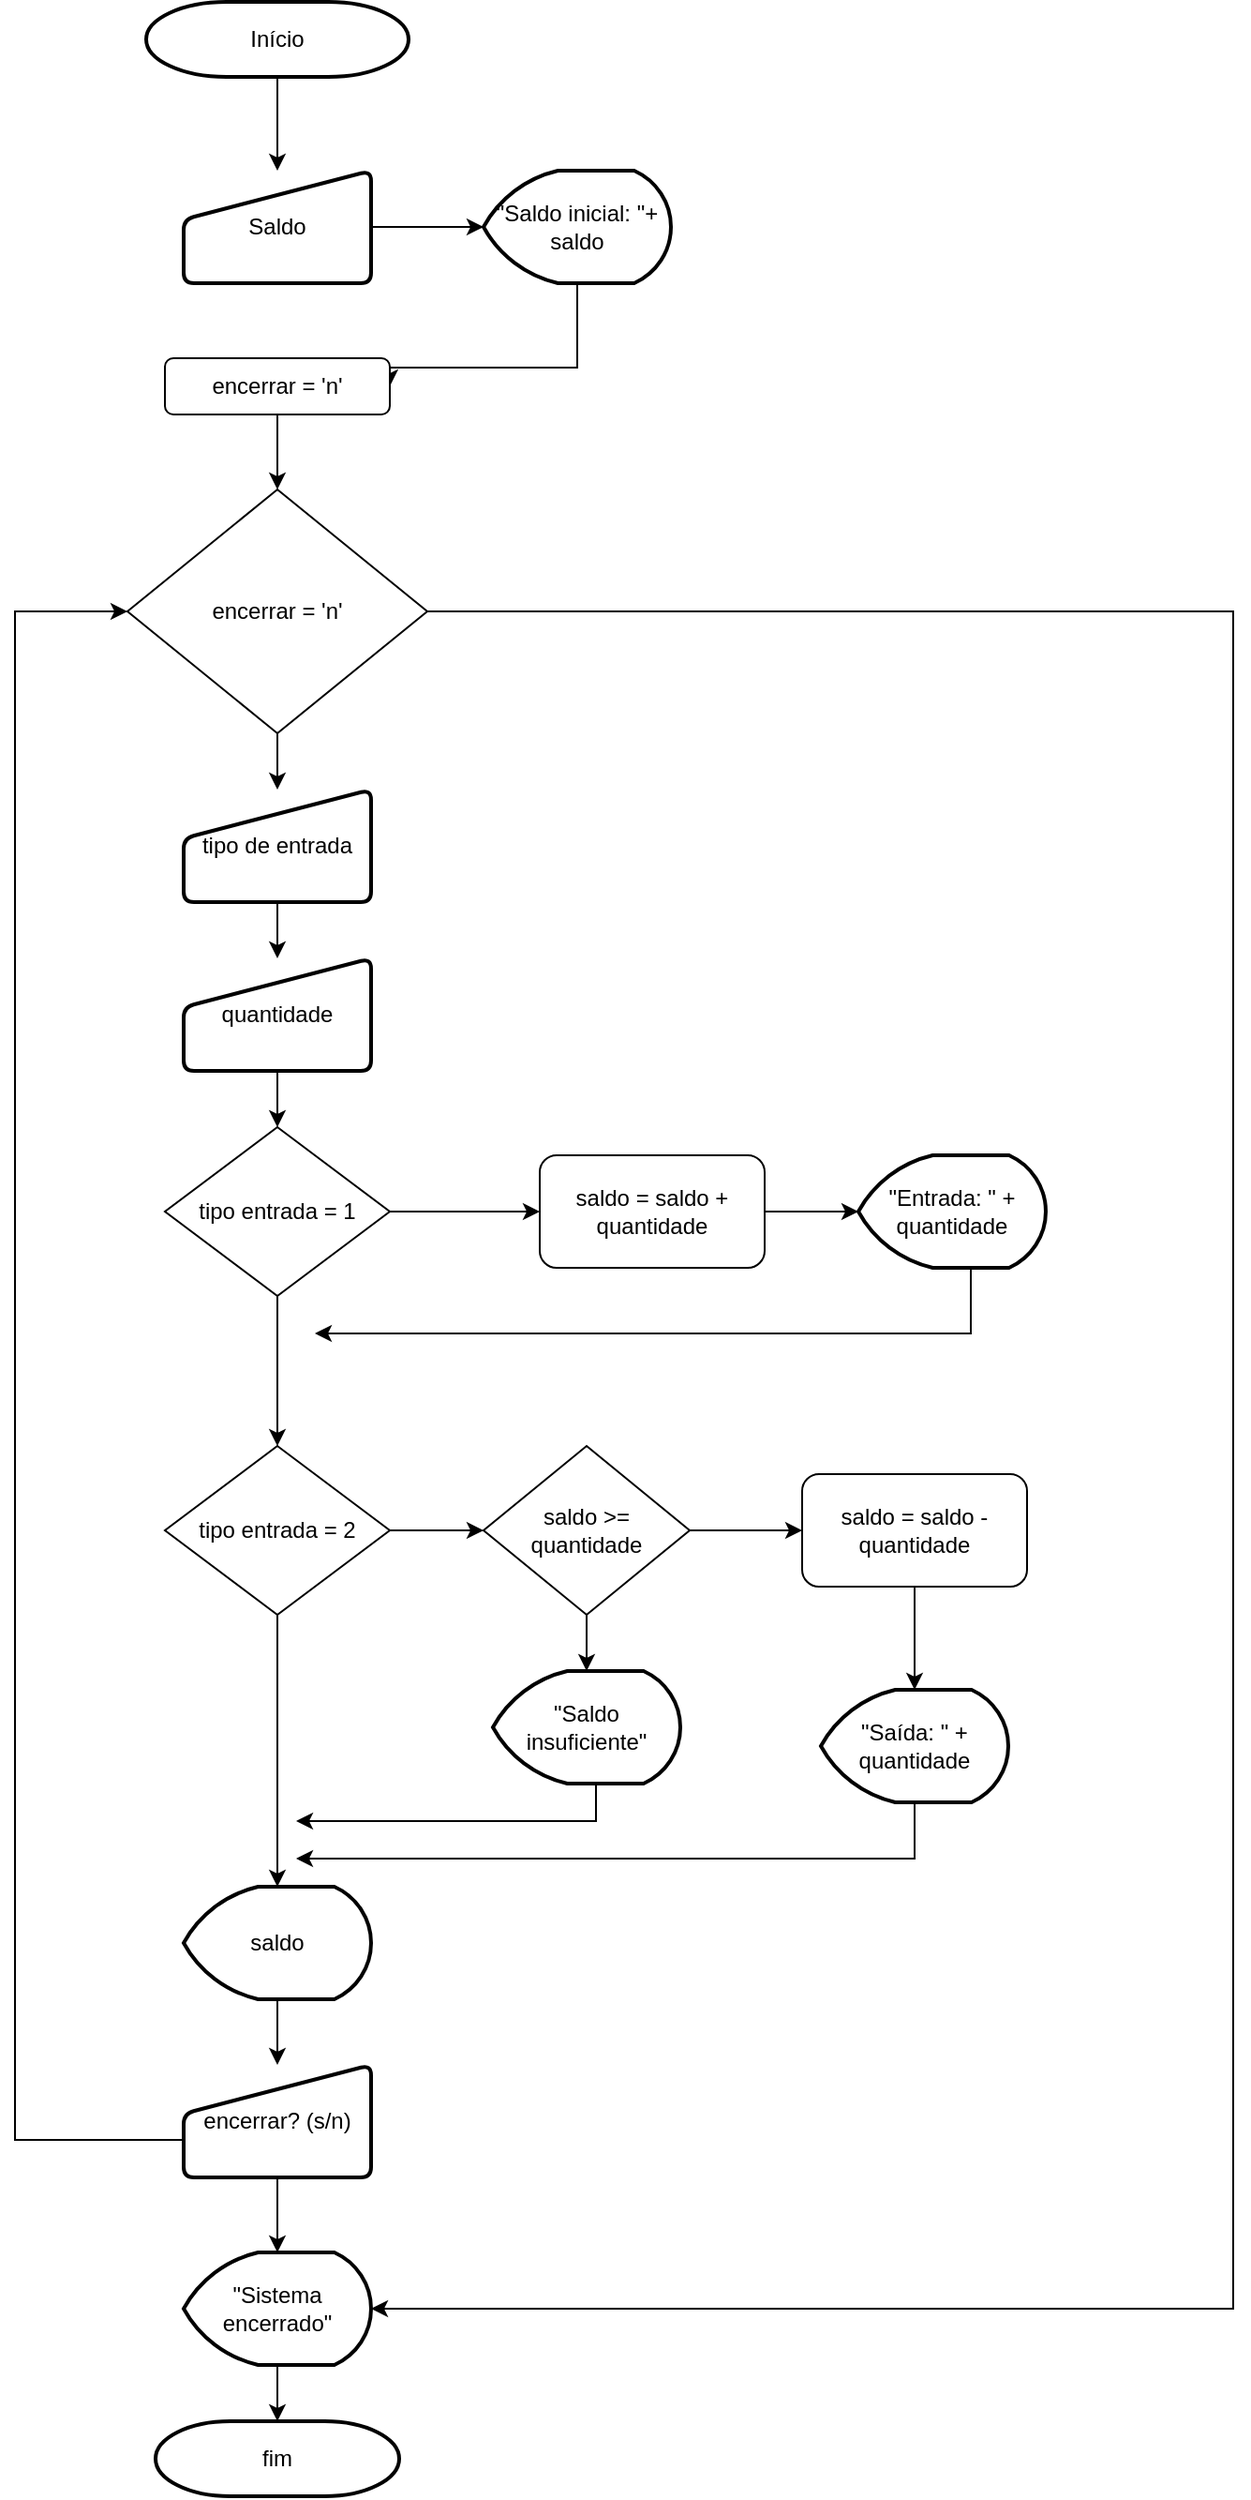 <mxfile version="21.3.2" type="github">
  <diagram name="Página-1" id="7t5JN-wnhK_07s-Gspm5">
    <mxGraphModel dx="874" dy="1653" grid="1" gridSize="10" guides="1" tooltips="1" connect="1" arrows="1" fold="1" page="1" pageScale="1" pageWidth="827" pageHeight="1169" math="0" shadow="0">
      <root>
        <mxCell id="0" />
        <mxCell id="1" parent="0" />
        <mxCell id="vxxOKBJzuR8NOpIP4-12-29" style="edgeStyle=orthogonalEdgeStyle;rounded=0;orthogonalLoop=1;jettySize=auto;html=1;" edge="1" parent="1" source="vxxOKBJzuR8NOpIP4-12-4" target="vxxOKBJzuR8NOpIP4-12-5">
          <mxGeometry relative="1" as="geometry" />
        </mxCell>
        <mxCell id="vxxOKBJzuR8NOpIP4-12-4" value="Início" style="strokeWidth=2;html=1;shape=mxgraph.flowchart.terminator;whiteSpace=wrap;" vertex="1" parent="1">
          <mxGeometry x="100" y="-450" width="140" height="40" as="geometry" />
        </mxCell>
        <mxCell id="vxxOKBJzuR8NOpIP4-12-30" style="edgeStyle=orthogonalEdgeStyle;rounded=0;orthogonalLoop=1;jettySize=auto;html=1;" edge="1" parent="1" source="vxxOKBJzuR8NOpIP4-12-5" target="vxxOKBJzuR8NOpIP4-12-6">
          <mxGeometry relative="1" as="geometry" />
        </mxCell>
        <mxCell id="vxxOKBJzuR8NOpIP4-12-5" value="Saldo" style="html=1;strokeWidth=2;shape=manualInput;whiteSpace=wrap;rounded=1;size=26;arcSize=11;" vertex="1" parent="1">
          <mxGeometry x="120" y="-360" width="100" height="60" as="geometry" />
        </mxCell>
        <mxCell id="vxxOKBJzuR8NOpIP4-12-31" style="edgeStyle=orthogonalEdgeStyle;rounded=0;orthogonalLoop=1;jettySize=auto;html=1;entryX=1;entryY=0.5;entryDx=0;entryDy=0;" edge="1" parent="1" source="vxxOKBJzuR8NOpIP4-12-6" target="vxxOKBJzuR8NOpIP4-12-7">
          <mxGeometry relative="1" as="geometry">
            <mxPoint x="330" y="-260" as="targetPoint" />
            <Array as="points">
              <mxPoint x="330" y="-255" />
            </Array>
          </mxGeometry>
        </mxCell>
        <mxCell id="vxxOKBJzuR8NOpIP4-12-6" value="&quot;Saldo inicial: &quot;+ saldo" style="strokeWidth=2;html=1;shape=mxgraph.flowchart.display;whiteSpace=wrap;" vertex="1" parent="1">
          <mxGeometry x="280" y="-360" width="100" height="60" as="geometry" />
        </mxCell>
        <mxCell id="vxxOKBJzuR8NOpIP4-12-32" style="edgeStyle=orthogonalEdgeStyle;rounded=0;orthogonalLoop=1;jettySize=auto;html=1;" edge="1" parent="1" source="vxxOKBJzuR8NOpIP4-12-7" target="vxxOKBJzuR8NOpIP4-12-8">
          <mxGeometry relative="1" as="geometry" />
        </mxCell>
        <mxCell id="vxxOKBJzuR8NOpIP4-12-7" value="encerrar = &#39;n&#39;" style="rounded=1;whiteSpace=wrap;html=1;" vertex="1" parent="1">
          <mxGeometry x="110" y="-260" width="120" height="30" as="geometry" />
        </mxCell>
        <mxCell id="vxxOKBJzuR8NOpIP4-12-33" style="edgeStyle=orthogonalEdgeStyle;rounded=0;orthogonalLoop=1;jettySize=auto;html=1;entryX=1;entryY=0.5;entryDx=0;entryDy=0;entryPerimeter=0;" edge="1" parent="1" source="vxxOKBJzuR8NOpIP4-12-8" target="vxxOKBJzuR8NOpIP4-12-25">
          <mxGeometry relative="1" as="geometry">
            <mxPoint x="670" y="870" as="targetPoint" />
            <Array as="points">
              <mxPoint x="680" y="-125" />
              <mxPoint x="680" y="780" />
            </Array>
          </mxGeometry>
        </mxCell>
        <mxCell id="vxxOKBJzuR8NOpIP4-12-35" style="edgeStyle=orthogonalEdgeStyle;rounded=0;orthogonalLoop=1;jettySize=auto;html=1;entryX=0.5;entryY=0;entryDx=0;entryDy=0;" edge="1" parent="1" source="vxxOKBJzuR8NOpIP4-12-8" target="vxxOKBJzuR8NOpIP4-12-10">
          <mxGeometry relative="1" as="geometry" />
        </mxCell>
        <mxCell id="vxxOKBJzuR8NOpIP4-12-8" value="encerrar = &#39;n&#39;" style="rhombus;whiteSpace=wrap;html=1;" vertex="1" parent="1">
          <mxGeometry x="90" y="-190" width="160" height="130" as="geometry" />
        </mxCell>
        <mxCell id="vxxOKBJzuR8NOpIP4-12-37" style="edgeStyle=orthogonalEdgeStyle;rounded=0;orthogonalLoop=1;jettySize=auto;html=1;" edge="1" parent="1" source="vxxOKBJzuR8NOpIP4-12-9" target="vxxOKBJzuR8NOpIP4-12-11">
          <mxGeometry relative="1" as="geometry" />
        </mxCell>
        <mxCell id="vxxOKBJzuR8NOpIP4-12-9" value="quantidade" style="html=1;strokeWidth=2;shape=manualInput;whiteSpace=wrap;rounded=1;size=26;arcSize=11;" vertex="1" parent="1">
          <mxGeometry x="120" y="60" width="100" height="60" as="geometry" />
        </mxCell>
        <mxCell id="vxxOKBJzuR8NOpIP4-12-36" style="edgeStyle=orthogonalEdgeStyle;rounded=0;orthogonalLoop=1;jettySize=auto;html=1;" edge="1" parent="1" source="vxxOKBJzuR8NOpIP4-12-10" target="vxxOKBJzuR8NOpIP4-12-9">
          <mxGeometry relative="1" as="geometry" />
        </mxCell>
        <mxCell id="vxxOKBJzuR8NOpIP4-12-10" value="tipo de entrada" style="html=1;strokeWidth=2;shape=manualInput;whiteSpace=wrap;rounded=1;size=26;arcSize=11;" vertex="1" parent="1">
          <mxGeometry x="120" y="-30" width="100" height="60" as="geometry" />
        </mxCell>
        <mxCell id="vxxOKBJzuR8NOpIP4-12-38" style="edgeStyle=orthogonalEdgeStyle;rounded=0;orthogonalLoop=1;jettySize=auto;html=1;" edge="1" parent="1" source="vxxOKBJzuR8NOpIP4-12-11" target="vxxOKBJzuR8NOpIP4-12-14">
          <mxGeometry relative="1" as="geometry" />
        </mxCell>
        <mxCell id="vxxOKBJzuR8NOpIP4-12-43" style="edgeStyle=orthogonalEdgeStyle;rounded=0;orthogonalLoop=1;jettySize=auto;html=1;" edge="1" parent="1" source="vxxOKBJzuR8NOpIP4-12-11" target="vxxOKBJzuR8NOpIP4-12-12">
          <mxGeometry relative="1" as="geometry" />
        </mxCell>
        <mxCell id="vxxOKBJzuR8NOpIP4-12-11" value="tipo entrada = 1" style="rhombus;whiteSpace=wrap;html=1;" vertex="1" parent="1">
          <mxGeometry x="110" y="150" width="120" height="90" as="geometry" />
        </mxCell>
        <mxCell id="vxxOKBJzuR8NOpIP4-12-44" style="edgeStyle=orthogonalEdgeStyle;rounded=0;orthogonalLoop=1;jettySize=auto;html=1;" edge="1" parent="1" source="vxxOKBJzuR8NOpIP4-12-12" target="vxxOKBJzuR8NOpIP4-12-13">
          <mxGeometry relative="1" as="geometry" />
        </mxCell>
        <mxCell id="vxxOKBJzuR8NOpIP4-12-12" value="saldo = saldo + quantidade" style="rounded=1;whiteSpace=wrap;html=1;" vertex="1" parent="1">
          <mxGeometry x="310" y="165" width="120" height="60" as="geometry" />
        </mxCell>
        <mxCell id="vxxOKBJzuR8NOpIP4-12-46" style="edgeStyle=orthogonalEdgeStyle;rounded=0;orthogonalLoop=1;jettySize=auto;html=1;" edge="1" parent="1" source="vxxOKBJzuR8NOpIP4-12-13">
          <mxGeometry relative="1" as="geometry">
            <mxPoint x="190" y="260" as="targetPoint" />
            <Array as="points">
              <mxPoint x="540" y="260" />
              <mxPoint x="200" y="260" />
            </Array>
          </mxGeometry>
        </mxCell>
        <mxCell id="vxxOKBJzuR8NOpIP4-12-13" value="&quot;Entrada: &quot; + quantidade" style="strokeWidth=2;html=1;shape=mxgraph.flowchart.display;whiteSpace=wrap;" vertex="1" parent="1">
          <mxGeometry x="480" y="165" width="100" height="60" as="geometry" />
        </mxCell>
        <mxCell id="vxxOKBJzuR8NOpIP4-12-39" style="edgeStyle=orthogonalEdgeStyle;rounded=0;orthogonalLoop=1;jettySize=auto;html=1;" edge="1" parent="1" source="vxxOKBJzuR8NOpIP4-12-14" target="vxxOKBJzuR8NOpIP4-12-23">
          <mxGeometry relative="1" as="geometry" />
        </mxCell>
        <mxCell id="vxxOKBJzuR8NOpIP4-12-47" style="edgeStyle=orthogonalEdgeStyle;rounded=0;orthogonalLoop=1;jettySize=auto;html=1;" edge="1" parent="1" source="vxxOKBJzuR8NOpIP4-12-14" target="vxxOKBJzuR8NOpIP4-12-19">
          <mxGeometry relative="1" as="geometry" />
        </mxCell>
        <mxCell id="vxxOKBJzuR8NOpIP4-12-14" value="tipo entrada = 2" style="rhombus;whiteSpace=wrap;html=1;" vertex="1" parent="1">
          <mxGeometry x="110" y="320" width="120" height="90" as="geometry" />
        </mxCell>
        <mxCell id="vxxOKBJzuR8NOpIP4-12-48" style="edgeStyle=orthogonalEdgeStyle;rounded=0;orthogonalLoop=1;jettySize=auto;html=1;" edge="1" parent="1" source="vxxOKBJzuR8NOpIP4-12-19" target="vxxOKBJzuR8NOpIP4-12-20">
          <mxGeometry relative="1" as="geometry" />
        </mxCell>
        <mxCell id="vxxOKBJzuR8NOpIP4-12-50" style="edgeStyle=orthogonalEdgeStyle;rounded=0;orthogonalLoop=1;jettySize=auto;html=1;" edge="1" parent="1" source="vxxOKBJzuR8NOpIP4-12-19" target="vxxOKBJzuR8NOpIP4-12-21">
          <mxGeometry relative="1" as="geometry" />
        </mxCell>
        <mxCell id="vxxOKBJzuR8NOpIP4-12-19" value="saldo &amp;gt;= quantidade" style="rhombus;whiteSpace=wrap;html=1;" vertex="1" parent="1">
          <mxGeometry x="280" y="320" width="110" height="90" as="geometry" />
        </mxCell>
        <mxCell id="vxxOKBJzuR8NOpIP4-12-49" style="edgeStyle=orthogonalEdgeStyle;rounded=0;orthogonalLoop=1;jettySize=auto;html=1;" edge="1" parent="1" source="vxxOKBJzuR8NOpIP4-12-20" target="vxxOKBJzuR8NOpIP4-12-22">
          <mxGeometry relative="1" as="geometry" />
        </mxCell>
        <mxCell id="vxxOKBJzuR8NOpIP4-12-20" value="saldo = saldo - quantidade" style="rounded=1;whiteSpace=wrap;html=1;" vertex="1" parent="1">
          <mxGeometry x="450" y="335" width="120" height="60" as="geometry" />
        </mxCell>
        <mxCell id="vxxOKBJzuR8NOpIP4-12-53" style="edgeStyle=orthogonalEdgeStyle;rounded=0;orthogonalLoop=1;jettySize=auto;html=1;" edge="1" parent="1" source="vxxOKBJzuR8NOpIP4-12-21">
          <mxGeometry relative="1" as="geometry">
            <mxPoint x="180" y="520" as="targetPoint" />
            <Array as="points">
              <mxPoint x="340" y="520" />
              <mxPoint x="180" y="520" />
            </Array>
          </mxGeometry>
        </mxCell>
        <mxCell id="vxxOKBJzuR8NOpIP4-12-21" value="&quot;Saldo insuficiente&quot;" style="strokeWidth=2;html=1;shape=mxgraph.flowchart.display;whiteSpace=wrap;" vertex="1" parent="1">
          <mxGeometry x="285" y="440" width="100" height="60" as="geometry" />
        </mxCell>
        <mxCell id="vxxOKBJzuR8NOpIP4-12-52" style="edgeStyle=orthogonalEdgeStyle;rounded=0;orthogonalLoop=1;jettySize=auto;html=1;" edge="1" parent="1" source="vxxOKBJzuR8NOpIP4-12-22">
          <mxGeometry relative="1" as="geometry">
            <mxPoint x="180" y="540" as="targetPoint" />
            <Array as="points">
              <mxPoint x="510" y="540" />
              <mxPoint x="180" y="540" />
            </Array>
          </mxGeometry>
        </mxCell>
        <mxCell id="vxxOKBJzuR8NOpIP4-12-22" value="&quot;Saída: &quot; + quantidade" style="strokeWidth=2;html=1;shape=mxgraph.flowchart.display;whiteSpace=wrap;" vertex="1" parent="1">
          <mxGeometry x="460" y="450" width="100" height="60" as="geometry" />
        </mxCell>
        <mxCell id="vxxOKBJzuR8NOpIP4-12-40" style="edgeStyle=orthogonalEdgeStyle;rounded=0;orthogonalLoop=1;jettySize=auto;html=1;" edge="1" parent="1" source="vxxOKBJzuR8NOpIP4-12-23" target="vxxOKBJzuR8NOpIP4-12-24">
          <mxGeometry relative="1" as="geometry" />
        </mxCell>
        <mxCell id="vxxOKBJzuR8NOpIP4-12-23" value="saldo" style="strokeWidth=2;html=1;shape=mxgraph.flowchart.display;whiteSpace=wrap;" vertex="1" parent="1">
          <mxGeometry x="120" y="555" width="100" height="60" as="geometry" />
        </mxCell>
        <mxCell id="vxxOKBJzuR8NOpIP4-12-41" style="edgeStyle=orthogonalEdgeStyle;rounded=0;orthogonalLoop=1;jettySize=auto;html=1;" edge="1" parent="1" source="vxxOKBJzuR8NOpIP4-12-24" target="vxxOKBJzuR8NOpIP4-12-25">
          <mxGeometry relative="1" as="geometry" />
        </mxCell>
        <mxCell id="vxxOKBJzuR8NOpIP4-12-54" style="edgeStyle=orthogonalEdgeStyle;rounded=0;orthogonalLoop=1;jettySize=auto;html=1;entryX=0;entryY=0.5;entryDx=0;entryDy=0;" edge="1" parent="1" source="vxxOKBJzuR8NOpIP4-12-24" target="vxxOKBJzuR8NOpIP4-12-8">
          <mxGeometry relative="1" as="geometry">
            <mxPoint x="30" y="-130" as="targetPoint" />
            <Array as="points">
              <mxPoint x="30" y="690" />
              <mxPoint x="30" y="-125" />
            </Array>
          </mxGeometry>
        </mxCell>
        <mxCell id="vxxOKBJzuR8NOpIP4-12-24" value="encerrar? (s/n)" style="html=1;strokeWidth=2;shape=manualInput;whiteSpace=wrap;rounded=1;size=26;arcSize=11;" vertex="1" parent="1">
          <mxGeometry x="120" y="650" width="100" height="60" as="geometry" />
        </mxCell>
        <mxCell id="vxxOKBJzuR8NOpIP4-12-42" style="edgeStyle=orthogonalEdgeStyle;rounded=0;orthogonalLoop=1;jettySize=auto;html=1;" edge="1" parent="1" source="vxxOKBJzuR8NOpIP4-12-25" target="vxxOKBJzuR8NOpIP4-12-26">
          <mxGeometry relative="1" as="geometry" />
        </mxCell>
        <mxCell id="vxxOKBJzuR8NOpIP4-12-25" value="&quot;Sistema encerrado&quot;" style="strokeWidth=2;html=1;shape=mxgraph.flowchart.display;whiteSpace=wrap;" vertex="1" parent="1">
          <mxGeometry x="120" y="750" width="100" height="60" as="geometry" />
        </mxCell>
        <mxCell id="vxxOKBJzuR8NOpIP4-12-26" value="fim" style="strokeWidth=2;html=1;shape=mxgraph.flowchart.terminator;whiteSpace=wrap;" vertex="1" parent="1">
          <mxGeometry x="105" y="840" width="130" height="40" as="geometry" />
        </mxCell>
      </root>
    </mxGraphModel>
  </diagram>
</mxfile>
